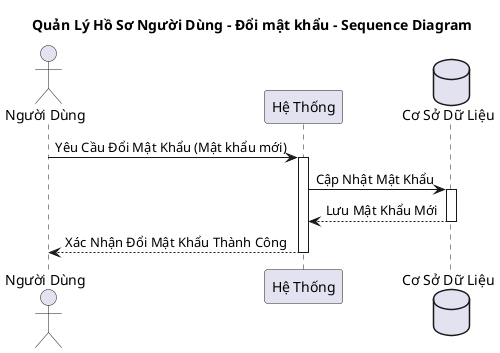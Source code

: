 @startuml
title Quản Lý Hồ Sơ Người Dùng - Đổi mật khẩu - Sequence Diagram

actor "Người Dùng" as user
participant "Hệ Thống" as system
database "Cơ Sở Dữ Liệu" as database

user -> system: Yêu Cầu Đổi Mật Khẩu (Mật khẩu mới)
activate system
system -> database: Cập Nhật Mật Khẩu
activate database
database --> system: Lưu Mật Khẩu Mới
deactivate database
system --> user: Xác Nhận Đổi Mật Khẩu Thành Công

deactivate system
deactivate user
@enduml

